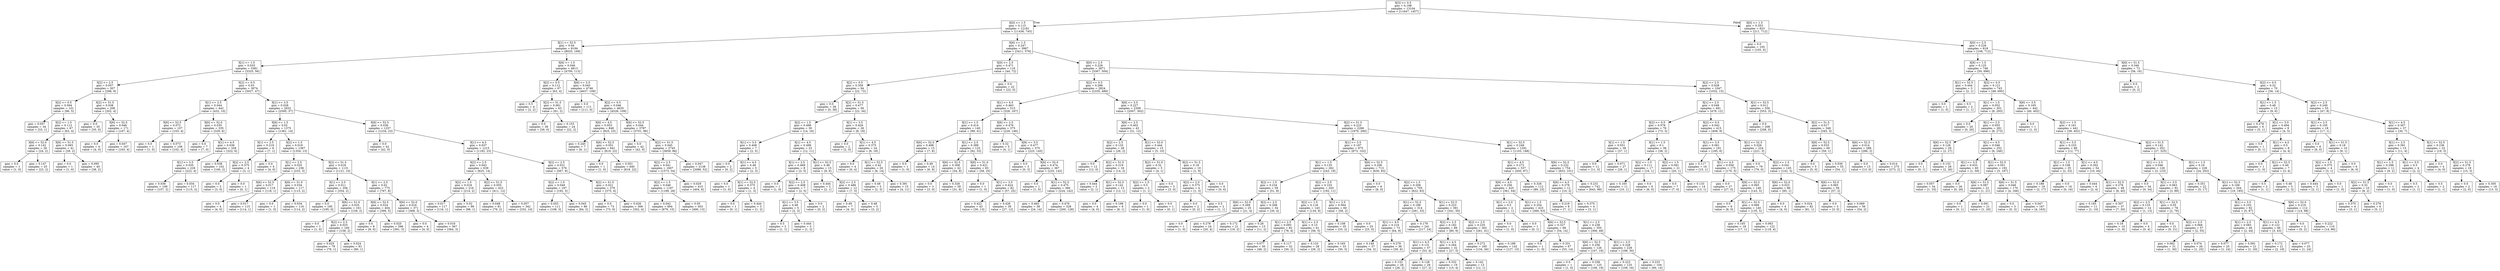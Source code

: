 digraph Tree {
node [shape=box] ;
0 [label="X[3] <= 0.5\ngini = 0.198\nsamples = 13104\nvalue = [11647, 1457]"] ;
1 [label="X[0] <= 1.5\ngini = 0.115\nsamples = 12181\nvalue = [11436, 745]"] ;
0 -> 1 [labeldistance=2.5, labelangle=45, headlabel="True"] ;
2 [label="X[1] <= 52.5\ngini = 0.04\nsamples = 8194\nvalue = [8025, 169]"] ;
1 -> 2 ;
3 [label="X[1] <= 1.5\ngini = 0.033\nsamples = 3381\nvalue = [3325, 56]"] ;
2 -> 3 ;
4 [label="X[2] <= 2.5\ngini = 0.057\nsamples = 307\nvalue = [298, 9]"] ;
3 -> 4 ;
5 [label="X[2] <= 0.5\ngini = 0.094\nsamples = 101\nvalue = [96, 5]"] ;
4 -> 5 ;
6 [label="gini = 0.057\nsamples = 34\nvalue = [33, 1]"] ;
5 -> 6 ;
7 [label="X[2] <= 1.5\ngini = 0.112\nsamples = 67\nvalue = [63, 4]"] ;
5 -> 7 ;
8 [label="X[6] <= 52.0\ngini = 0.142\nsamples = 26\nvalue = [24, 2]"] ;
7 -> 8 ;
9 [label="gini = 0.0\nsamples = 1\nvalue = [1, 0]"] ;
8 -> 9 ;
10 [label="gini = 0.147\nsamples = 25\nvalue = [23, 2]"] ;
8 -> 10 ;
11 [label="X[6] <= 51.5\ngini = 0.093\nsamples = 41\nvalue = [39, 2]"] ;
7 -> 11 ;
12 [label="gini = 0.0\nsamples = 1\nvalue = [1, 0]"] ;
11 -> 12 ;
13 [label="gini = 0.095\nsamples = 40\nvalue = [38, 2]"] ;
11 -> 13 ;
14 [label="X[2] <= 51.5\ngini = 0.038\nsamples = 206\nvalue = [202, 4]"] ;
4 -> 14 ;
15 [label="gini = 0.0\nsamples = 35\nvalue = [35, 0]"] ;
14 -> 15 ;
16 [label="X[6] <= 52.5\ngini = 0.046\nsamples = 171\nvalue = [167, 4]"] ;
14 -> 16 ;
17 [label="gini = 0.0\nsamples = 4\nvalue = [4, 0]"] ;
16 -> 17 ;
18 [label="gini = 0.047\nsamples = 167\nvalue = [163, 4]"] ;
16 -> 18 ;
19 [label="X[2] <= 0.5\ngini = 0.03\nsamples = 3074\nvalue = [3027, 47]"] ;
3 -> 19 ;
20 [label="X[1] <= 2.5\ngini = 0.044\nsamples = 442\nvalue = [432, 10]"] ;
19 -> 20 ;
21 [label="X[6] <= 52.5\ngini = 0.072\nsamples = 107\nvalue = [103, 4]"] ;
20 -> 21 ;
22 [label="gini = 0.0\nsamples = 1\nvalue = [1, 0]"] ;
21 -> 22 ;
23 [label="gini = 0.073\nsamples = 106\nvalue = [102, 4]"] ;
21 -> 23 ;
24 [label="X[6] <= 52.0\ngini = 0.035\nsamples = 335\nvalue = [329, 6]"] ;
20 -> 24 ;
25 [label="gini = 0.0\nsamples = 7\nvalue = [7, 0]"] ;
24 -> 25 ;
26 [label="X[1] <= 4.5\ngini = 0.036\nsamples = 328\nvalue = [322, 6]"] ;
24 -> 26 ;
27 [label="X[1] <= 3.5\ngini = 0.035\nsamples = 226\nvalue = [222, 4]"] ;
26 -> 27 ;
28 [label="gini = 0.036\nsamples = 109\nvalue = [107, 2]"] ;
27 -> 28 ;
29 [label="gini = 0.034\nsamples = 117\nvalue = [115, 2]"] ;
27 -> 29 ;
30 [label="gini = 0.038\nsamples = 102\nvalue = [100, 2]"] ;
26 -> 30 ;
31 [label="X[1] <= 3.5\ngini = 0.028\nsamples = 2632\nvalue = [2595, 37]"] ;
19 -> 31 ;
32 [label="X[6] <= 1.5\ngini = 0.02\nsamples = 1375\nvalue = [1361, 14]"] ;
31 -> 32 ;
33 [label="X[1] <= 2.5\ngini = 0.219\nsamples = 8\nvalue = [7, 1]"] ;
32 -> 33 ;
34 [label="X[2] <= 2.5\ngini = 0.375\nsamples = 4\nvalue = [3, 1]"] ;
33 -> 34 ;
35 [label="gini = 0.0\nsamples = 3\nvalue = [3, 0]"] ;
34 -> 35 ;
36 [label="gini = 0.0\nsamples = 1\nvalue = [0, 1]"] ;
34 -> 36 ;
37 [label="gini = 0.0\nsamples = 4\nvalue = [4, 0]"] ;
33 -> 37 ;
38 [label="X[2] <= 1.5\ngini = 0.019\nsamples = 1367\nvalue = [1354, 13]"] ;
32 -> 38 ;
39 [label="X[1] <= 2.5\ngini = 0.025\nsamples = 236\nvalue = [233, 3]"] ;
38 -> 39 ;
40 [label="X[6] <= 52.5\ngini = 0.017\nsamples = 119\nvalue = [118, 1]"] ;
39 -> 40 ;
41 [label="gini = 0.0\nsamples = 4\nvalue = [4, 0]"] ;
40 -> 41 ;
42 [label="gini = 0.017\nsamples = 115\nvalue = [114, 1]"] ;
40 -> 42 ;
43 [label="X[6] <= 51.0\ngini = 0.034\nsamples = 117\nvalue = [115, 2]"] ;
39 -> 43 ;
44 [label="gini = 0.0\nsamples = 1\nvalue = [1, 0]"] ;
43 -> 44 ;
45 [label="gini = 0.034\nsamples = 116\nvalue = [114, 2]"] ;
43 -> 45 ;
46 [label="X[2] <= 51.5\ngini = 0.018\nsamples = 1131\nvalue = [1121, 10]"] ;
38 -> 46 ;
47 [label="X[1] <= 2.5\ngini = 0.011\nsamples = 356\nvalue = [354, 2]"] ;
46 -> 47 ;
48 [label="gini = 0.0\nsamples = 195\nvalue = [195, 0]"] ;
47 -> 48 ;
49 [label="X[6] <= 51.0\ngini = 0.025\nsamples = 161\nvalue = [159, 2]"] ;
47 -> 49 ;
50 [label="gini = 0.0\nsamples = 1\nvalue = [1, 0]"] ;
49 -> 50 ;
51 [label="X[2] <= 2.5\ngini = 0.025\nsamples = 160\nvalue = [158, 2]"] ;
49 -> 51 ;
52 [label="gini = 0.025\nsamples = 79\nvalue = [78, 1]"] ;
51 -> 52 ;
53 [label="gini = 0.024\nsamples = 81\nvalue = [80, 1]"] ;
51 -> 53 ;
54 [label="X[1] <= 2.5\ngini = 0.02\nsamples = 775\nvalue = [767, 8]"] ;
46 -> 54 ;
55 [label="X[6] <= 52.5\ngini = 0.024\nsamples = 404\nvalue = [399, 5]"] ;
54 -> 55 ;
56 [label="gini = 0.0\nsamples = 8\nvalue = [8, 0]"] ;
55 -> 56 ;
57 [label="gini = 0.025\nsamples = 396\nvalue = [391, 5]"] ;
55 -> 57 ;
58 [label="X[6] <= 52.0\ngini = 0.016\nsamples = 371\nvalue = [368, 3]"] ;
54 -> 58 ;
59 [label="gini = 0.0\nsamples = 4\nvalue = [4, 0]"] ;
58 -> 59 ;
60 [label="gini = 0.016\nsamples = 367\nvalue = [364, 3]"] ;
58 -> 60 ;
61 [label="X[6] <= 52.5\ngini = 0.036\nsamples = 1257\nvalue = [1234, 23]"] ;
31 -> 61 ;
62 [label="gini = 0.0\nsamples = 42\nvalue = [42, 0]"] ;
61 -> 62 ;
63 [label="X[1] <= 4.5\ngini = 0.037\nsamples = 1215\nvalue = [1192, 23]"] ;
61 -> 63 ;
64 [label="X[2] <= 2.5\ngini = 0.043\nsamples = 639\nvalue = [625, 14]"] ;
63 -> 64 ;
65 [label="X[2] <= 1.5\ngini = 0.018\nsamples = 216\nvalue = [214, 2]"] ;
64 -> 65 ;
66 [label="gini = 0.017\nsamples = 117\nvalue = [116, 1]"] ;
65 -> 66 ;
67 [label="gini = 0.02\nsamples = 99\nvalue = [98, 1]"] ;
65 -> 67 ;
68 [label="X[2] <= 51.5\ngini = 0.055\nsamples = 423\nvalue = [411, 12]"] ;
64 -> 68 ;
69 [label="gini = 0.048\nsamples = 81\nvalue = [79, 2]"] ;
68 -> 69 ;
70 [label="gini = 0.057\nsamples = 342\nvalue = [332, 10]"] ;
68 -> 70 ;
71 [label="X[2] <= 2.5\ngini = 0.031\nsamples = 576\nvalue = [567, 9]"] ;
63 -> 71 ;
72 [label="X[2] <= 1.5\ngini = 0.049\nsamples = 197\nvalue = [192, 5]"] ;
71 -> 72 ;
73 [label="gini = 0.053\nsamples = 111\nvalue = [108, 3]"] ;
72 -> 73 ;
74 [label="gini = 0.045\nsamples = 86\nvalue = [84, 2]"] ;
72 -> 74 ;
75 [label="X[2] <= 51.5\ngini = 0.021\nsamples = 379\nvalue = [375, 4]"] ;
71 -> 75 ;
76 [label="gini = 0.0\nsamples = 73\nvalue = [73, 0]"] ;
75 -> 76 ;
77 [label="gini = 0.026\nsamples = 306\nvalue = [302, 4]"] ;
75 -> 77 ;
78 [label="X[6] <= 1.5\ngini = 0.046\nsamples = 4813\nvalue = [4700, 113]"] ;
2 -> 78 ;
79 [label="X[2] <= 0.5\ngini = 0.112\nsamples = 67\nvalue = [63, 4]"] ;
78 -> 79 ;
80 [label="gini = 0.5\nsamples = 4\nvalue = [2, 2]"] ;
79 -> 80 ;
81 [label="X[2] <= 51.5\ngini = 0.061\nsamples = 63\nvalue = [61, 2]"] ;
79 -> 81 ;
82 [label="gini = 0.0\nsamples = 39\nvalue = [39, 0]"] ;
81 -> 82 ;
83 [label="gini = 0.153\nsamples = 24\nvalue = [22, 2]"] ;
81 -> 83 ;
84 [label="X[6] <= 3.5\ngini = 0.045\nsamples = 4746\nvalue = [4637, 109]"] ;
78 -> 84 ;
85 [label="gini = 0.0\nsamples = 111\nvalue = [111, 0]"] ;
84 -> 85 ;
86 [label="X[2] <= 0.5\ngini = 0.046\nsamples = 4635\nvalue = [4526, 109]"] ;
84 -> 86 ;
87 [label="X[6] <= 4.5\ngini = 0.053\nsamples = 848\nvalue = [825, 23]"] ;
86 -> 87 ;
88 [label="gini = 0.245\nsamples = 7\nvalue = [6, 1]"] ;
87 -> 88 ;
89 [label="X[6] <= 52.5\ngini = 0.051\nsamples = 841\nvalue = [819, 22]"] ;
87 -> 89 ;
90 [label="gini = 0.0\nsamples = 1\nvalue = [1, 0]"] ;
89 -> 90 ;
91 [label="gini = 0.051\nsamples = 840\nvalue = [818, 22]"] ;
89 -> 91 ;
92 [label="X[6] <= 52.5\ngini = 0.044\nsamples = 3787\nvalue = [3701, 86]"] ;
86 -> 92 ;
93 [label="gini = 0.0\nsamples = 42\nvalue = [42, 0]"] ;
92 -> 93 ;
94 [label="X[2] <= 51.5\ngini = 0.045\nsamples = 3745\nvalue = [3659, 86]"] ;
92 -> 94 ;
95 [label="X[2] <= 2.5\ngini = 0.041\nsamples = 1607\nvalue = [1573, 34]"] ;
94 -> 95 ;
96 [label="X[2] <= 1.5\ngini = 0.046\nsamples = 1197\nvalue = [1169, 28]"] ;
95 -> 96 ;
97 [label="gini = 0.042\nsamples = 694\nvalue = [679, 15]"] ;
96 -> 97 ;
98 [label="gini = 0.05\nsamples = 503\nvalue = [490, 13]"] ;
96 -> 98 ;
99 [label="gini = 0.029\nsamples = 410\nvalue = [404, 6]"] ;
95 -> 99 ;
100 [label="gini = 0.047\nsamples = 2138\nvalue = [2086, 52]"] ;
94 -> 100 ;
101 [label="X[6] <= 1.5\ngini = 0.247\nsamples = 3987\nvalue = [3411, 576]"] ;
1 -> 101 ;
102 [label="X[0] <= 2.5\ngini = 0.471\nsamples = 116\nvalue = [44, 72]"] ;
101 -> 102 ;
103 [label="X[2] <= 0.5\ngini = 0.359\nsamples = 94\nvalue = [22, 72]"] ;
102 -> 103 ;
104 [label="gini = 0.0\nsamples = 38\nvalue = [0, 38]"] ;
103 -> 104 ;
105 [label="X[2] <= 51.5\ngini = 0.477\nsamples = 56\nvalue = [22, 34]"] ;
103 -> 105 ;
106 [label="X[2] <= 1.5\ngini = 0.498\nsamples = 30\nvalue = [14, 16]"] ;
105 -> 106 ;
107 [label="X[1] <= 3.5\ngini = 0.408\nsamples = 7\nvalue = [2, 5]"] ;
106 -> 107 ;
108 [label="gini = 0.0\nsamples = 2\nvalue = [0, 2]"] ;
107 -> 108 ;
109 [label="X[1] <= 4.5\ngini = 0.48\nsamples = 5\nvalue = [2, 3]"] ;
107 -> 109 ;
110 [label="gini = 0.0\nsamples = 1\nvalue = [1, 0]"] ;
109 -> 110 ;
111 [label="X[1] <= 52.5\ngini = 0.375\nsamples = 4\nvalue = [1, 3]"] ;
109 -> 111 ;
112 [label="gini = 0.0\nsamples = 1\nvalue = [0, 1]"] ;
111 -> 112 ;
113 [label="gini = 0.444\nsamples = 3\nvalue = [1, 2]"] ;
111 -> 113 ;
114 [label="X[1] <= 4.5\ngini = 0.499\nsamples = 23\nvalue = [12, 11]"] ;
106 -> 114 ;
115 [label="X[1] <= 2.5\ngini = 0.469\nsamples = 8\nvalue = [3, 5]"] ;
114 -> 115 ;
116 [label="gini = 0.0\nsamples = 1\nvalue = [1, 0]"] ;
115 -> 116 ;
117 [label="X[2] <= 2.5\ngini = 0.408\nsamples = 7\nvalue = [2, 5]"] ;
115 -> 117 ;
118 [label="X[1] <= 3.5\ngini = 0.48\nsamples = 5\nvalue = [2, 3]"] ;
117 -> 118 ;
119 [label="gini = 0.5\nsamples = 2\nvalue = [1, 1]"] ;
118 -> 119 ;
120 [label="gini = 0.444\nsamples = 3\nvalue = [1, 2]"] ;
118 -> 120 ;
121 [label="gini = 0.0\nsamples = 2\nvalue = [0, 2]"] ;
117 -> 121 ;
122 [label="X[1] <= 52.5\ngini = 0.48\nsamples = 15\nvalue = [9, 6]"] ;
114 -> 122 ;
123 [label="gini = 0.444\nsamples = 3\nvalue = [2, 1]"] ;
122 -> 123 ;
124 [label="X[2] <= 2.5\ngini = 0.486\nsamples = 12\nvalue = [7, 5]"] ;
122 -> 124 ;
125 [label="gini = 0.49\nsamples = 7\nvalue = [4, 3]"] ;
124 -> 125 ;
126 [label="gini = 0.48\nsamples = 5\nvalue = [3, 2]"] ;
124 -> 126 ;
127 [label="X[1] <= 3.5\ngini = 0.426\nsamples = 26\nvalue = [8, 18]"] ;
105 -> 127 ;
128 [label="gini = 0.0\nsamples = 2\nvalue = [2, 0]"] ;
127 -> 128 ;
129 [label="X[1] <= 4.5\ngini = 0.375\nsamples = 24\nvalue = [6, 18]"] ;
127 -> 129 ;
130 [label="gini = 0.0\nsamples = 4\nvalue = [0, 4]"] ;
129 -> 130 ;
131 [label="X[1] <= 52.5\ngini = 0.42\nsamples = 20\nvalue = [6, 14]"] ;
129 -> 131 ;
132 [label="gini = 0.48\nsamples = 5\nvalue = [2, 3]"] ;
131 -> 132 ;
133 [label="gini = 0.391\nsamples = 15\nvalue = [4, 11]"] ;
131 -> 133 ;
134 [label="gini = 0.0\nsamples = 22\nvalue = [22, 0]"] ;
102 -> 134 ;
135 [label="X[0] <= 2.5\ngini = 0.226\nsamples = 3871\nvalue = [3367, 504]"] ;
101 -> 135 ;
136 [label="X[2] <= 0.5\ngini = 0.286\nsamples = 2824\nvalue = [2335, 489]"] ;
135 -> 136 ;
137 [label="X[1] <= 4.5\ngini = 0.463\nsamples = 515\nvalue = [328, 187]"] ;
136 -> 137 ;
138 [label="X[1] <= 1.5\ngini = 0.414\nsamples = 140\nvalue = [99, 41]"] ;
137 -> 138 ;
139 [label="X[6] <= 52.0\ngini = 0.498\nsamples = 15\nvalue = [7, 8]"] ;
138 -> 139 ;
140 [label="gini = 0.0\nsamples = 1\nvalue = [1, 0]"] ;
139 -> 140 ;
141 [label="gini = 0.49\nsamples = 14\nvalue = [6, 8]"] ;
139 -> 141 ;
142 [label="X[1] <= 2.5\ngini = 0.389\nsamples = 125\nvalue = [92, 33]"] ;
138 -> 142 ;
143 [label="X[6] <= 52.5\ngini = 0.308\nsamples = 42\nvalue = [34, 8]"] ;
142 -> 143 ;
144 [label="gini = 0.0\nsamples = 3\nvalue = [3, 0]"] ;
143 -> 144 ;
145 [label="gini = 0.326\nsamples = 39\nvalue = [31, 8]"] ;
143 -> 145 ;
146 [label="X[6] <= 51.0\ngini = 0.421\nsamples = 83\nvalue = [58, 25]"] ;
142 -> 146 ;
147 [label="gini = 0.0\nsamples = 1\nvalue = [1, 0]"] ;
146 -> 147 ;
148 [label="X[1] <= 3.5\ngini = 0.424\nsamples = 82\nvalue = [57, 25]"] ;
146 -> 148 ;
149 [label="gini = 0.422\nsamples = 43\nvalue = [30, 13]"] ;
148 -> 149 ;
150 [label="gini = 0.426\nsamples = 39\nvalue = [27, 12]"] ;
148 -> 150 ;
151 [label="X[6] <= 2.5\ngini = 0.476\nsamples = 375\nvalue = [229, 146]"] ;
137 -> 151 ;
152 [label="gini = 0.32\nsamples = 5\nvalue = [4, 1]"] ;
151 -> 152 ;
153 [label="X[6] <= 3.5\ngini = 0.477\nsamples = 370\nvalue = [225, 145]"] ;
151 -> 153 ;
154 [label="gini = 0.0\nsamples = 3\nvalue = [0, 3]"] ;
153 -> 154 ;
155 [label="X[6] <= 52.0\ngini = 0.474\nsamples = 367\nvalue = [225, 142]"] ;
153 -> 155 ;
156 [label="gini = 0.0\nsamples = 1\nvalue = [1, 0]"] ;
155 -> 156 ;
157 [label="X[1] <= 52.5\ngini = 0.475\nsamples = 366\nvalue = [224, 142]"] ;
155 -> 157 ;
158 [label="gini = 0.465\nsamples = 38\nvalue = [24, 14]"] ;
157 -> 158 ;
159 [label="gini = 0.476\nsamples = 328\nvalue = [200, 128]"] ;
157 -> 159 ;
160 [label="X[6] <= 3.5\ngini = 0.227\nsamples = 2309\nvalue = [2007, 302]"] ;
136 -> 160 ;
161 [label="X[6] <= 2.5\ngini = 0.402\nsamples = 43\nvalue = [31, 12]"] ;
160 -> 161 ;
162 [label="X[2] <= 2.5\ngini = 0.133\nsamples = 28\nvalue = [26, 2]"] ;
161 -> 162 ;
163 [label="gini = 0.0\nsamples = 12\nvalue = [12, 0]"] ;
162 -> 163 ;
164 [label="X[2] <= 51.5\ngini = 0.219\nsamples = 16\nvalue = [14, 2]"] ;
162 -> 164 ;
165 [label="gini = 0.444\nsamples = 3\nvalue = [2, 1]"] ;
164 -> 165 ;
166 [label="X[1] <= 52.5\ngini = 0.142\nsamples = 13\nvalue = [12, 1]"] ;
164 -> 166 ;
167 [label="gini = 0.0\nsamples = 4\nvalue = [4, 0]"] ;
166 -> 167 ;
168 [label="gini = 0.198\nsamples = 9\nvalue = [8, 1]"] ;
166 -> 168 ;
169 [label="X[1] <= 52.0\ngini = 0.444\nsamples = 15\nvalue = [5, 10]"] ;
161 -> 169 ;
170 [label="X[2] <= 51.0\ngini = 0.32\nsamples = 5\nvalue = [4, 1]"] ;
169 -> 170 ;
171 [label="X[2] <= 1.5\ngini = 0.5\nsamples = 2\nvalue = [1, 1]"] ;
170 -> 171 ;
172 [label="gini = 0.0\nsamples = 1\nvalue = [1, 0]"] ;
171 -> 172 ;
173 [label="gini = 0.0\nsamples = 1\nvalue = [0, 1]"] ;
171 -> 173 ;
174 [label="gini = 0.0\nsamples = 3\nvalue = [3, 0]"] ;
170 -> 174 ;
175 [label="X[2] <= 51.5\ngini = 0.18\nsamples = 10\nvalue = [1, 9]"] ;
169 -> 175 ;
176 [label="X[2] <= 2.0\ngini = 0.375\nsamples = 4\nvalue = [1, 3]"] ;
175 -> 176 ;
177 [label="gini = 0.0\nsamples = 2\nvalue = [0, 2]"] ;
176 -> 177 ;
178 [label="gini = 0.5\nsamples = 2\nvalue = [1, 1]"] ;
176 -> 178 ;
179 [label="gini = 0.0\nsamples = 6\nvalue = [0, 6]"] ;
175 -> 179 ;
180 [label="X[2] <= 51.5\ngini = 0.223\nsamples = 2266\nvalue = [1976, 290]"] ;
160 -> 180 ;
181 [label="X[1] <= 3.5\ngini = 0.187\nsamples = 975\nvalue = [873, 102]"] ;
180 -> 181 ;
182 [label="X[1] <= 1.5\ngini = 0.135\nsamples = 262\nvalue = [243, 19]"] ;
181 -> 182 ;
183 [label="X[2] <= 1.5\ngini = 0.234\nsamples = 59\nvalue = [51, 8]"] ;
182 -> 183 ;
184 [label="X[6] <= 52.0\ngini = 0.269\nsamples = 25\nvalue = [21, 4]"] ;
183 -> 184 ;
185 [label="gini = 0.0\nsamples = 1\nvalue = [1, 0]"] ;
184 -> 185 ;
186 [label="gini = 0.278\nsamples = 24\nvalue = [20, 4]"] ;
184 -> 186 ;
187 [label="X[2] <= 2.5\ngini = 0.208\nsamples = 34\nvalue = [30, 4]"] ;
183 -> 187 ;
188 [label="gini = 0.172\nsamples = 21\nvalue = [19, 2]"] ;
187 -> 188 ;
189 [label="gini = 0.26\nsamples = 13\nvalue = [11, 2]"] ;
187 -> 189 ;
190 [label="X[2] <= 2.5\ngini = 0.103\nsamples = 203\nvalue = [192, 11]"] ;
182 -> 190 ;
191 [label="X[2] <= 1.5\ngini = 0.118\nsamples = 143\nvalue = [134, 9]"] ;
190 -> 191 ;
192 [label="X[1] <= 2.5\ngini = 0.093\nsamples = 82\nvalue = [78, 4]"] ;
191 -> 192 ;
193 [label="gini = 0.077\nsamples = 50\nvalue = [48, 2]"] ;
192 -> 193 ;
194 [label="gini = 0.117\nsamples = 32\nvalue = [30, 2]"] ;
192 -> 194 ;
195 [label="X[1] <= 2.5\ngini = 0.15\nsamples = 61\nvalue = [56, 5]"] ;
191 -> 195 ;
196 [label="gini = 0.133\nsamples = 28\nvalue = [26, 2]"] ;
195 -> 196 ;
197 [label="gini = 0.165\nsamples = 33\nvalue = [30, 3]"] ;
195 -> 197 ;
198 [label="X[1] <= 2.5\ngini = 0.064\nsamples = 60\nvalue = [58, 2]"] ;
190 -> 198 ;
199 [label="gini = 0.108\nsamples = 35\nvalue = [33, 2]"] ;
198 -> 199 ;
200 [label="gini = 0.0\nsamples = 25\nvalue = [25, 0]"] ;
198 -> 200 ;
201 [label="X[6] <= 52.5\ngini = 0.206\nsamples = 713\nvalue = [630, 83]"] ;
181 -> 201 ;
202 [label="gini = 0.0\nsamples = 8\nvalue = [8, 0]"] ;
201 -> 202 ;
203 [label="X[2] <= 1.5\ngini = 0.208\nsamples = 705\nvalue = [622, 83]"] ;
201 -> 203 ;
204 [label="X[1] <= 52.5\ngini = 0.188\nsamples = 314\nvalue = [281, 33]"] ;
203 -> 204 ;
205 [label="X[1] <= 4.5\ngini = 0.216\nsamples = 73\nvalue = [64, 9]"] ;
204 -> 205 ;
206 [label="gini = 0.149\nsamples = 37\nvalue = [34, 3]"] ;
205 -> 206 ;
207 [label="gini = 0.278\nsamples = 36\nvalue = [30, 6]"] ;
205 -> 207 ;
208 [label="gini = 0.179\nsamples = 241\nvalue = [217, 24]"] ;
204 -> 208 ;
209 [label="X[1] <= 52.5\ngini = 0.223\nsamples = 391\nvalue = [341, 50]"] ;
203 -> 209 ;
210 [label="X[2] <= 2.5\ngini = 0.182\nsamples = 89\nvalue = [80, 9]"] ;
209 -> 210 ;
211 [label="X[1] <= 4.5\ngini = 0.131\nsamples = 57\nvalue = [53, 4]"] ;
210 -> 211 ;
212 [label="gini = 0.133\nsamples = 28\nvalue = [26, 2]"] ;
211 -> 212 ;
213 [label="gini = 0.128\nsamples = 29\nvalue = [27, 2]"] ;
211 -> 213 ;
214 [label="X[1] <= 4.5\ngini = 0.264\nsamples = 32\nvalue = [27, 5]"] ;
210 -> 214 ;
215 [label="gini = 0.332\nsamples = 19\nvalue = [15, 4]"] ;
214 -> 215 ;
216 [label="gini = 0.142\nsamples = 13\nvalue = [12, 1]"] ;
214 -> 216 ;
217 [label="X[2] <= 2.5\ngini = 0.235\nsamples = 302\nvalue = [261, 41]"] ;
209 -> 217 ;
218 [label="gini = 0.272\nsamples = 160\nvalue = [134, 26]"] ;
217 -> 218 ;
219 [label="gini = 0.189\nsamples = 142\nvalue = [127, 15]"] ;
217 -> 219 ;
220 [label="X[1] <= 52.5\ngini = 0.249\nsamples = 1291\nvalue = [1103, 188]"] ;
180 -> 220 ;
221 [label="X[1] <= 4.5\ngini = 0.272\nsamples = 537\nvalue = [450, 87]"] ;
220 -> 221 ;
222 [label="X[6] <= 4.5\ngini = 0.256\nsamples = 425\nvalue = [361, 64]"] ;
221 -> 222 ;
223 [label="X[1] <= 2.0\ngini = 0.5\nsamples = 2\nvalue = [1, 1]"] ;
222 -> 223 ;
224 [label="gini = 0.0\nsamples = 1\nvalue = [1, 0]"] ;
223 -> 224 ;
225 [label="gini = 0.0\nsamples = 1\nvalue = [0, 1]"] ;
223 -> 225 ;
226 [label="X[1] <= 1.5\ngini = 0.254\nsamples = 423\nvalue = [360, 63]"] ;
222 -> 226 ;
227 [label="X[6] <= 52.5\ngini = 0.327\nsamples = 68\nvalue = [54, 14]"] ;
226 -> 227 ;
228 [label="gini = 0.0\nsamples = 1\nvalue = [1, 0]"] ;
227 -> 228 ;
229 [label="gini = 0.331\nsamples = 67\nvalue = [53, 14]"] ;
227 -> 229 ;
230 [label="X[1] <= 2.5\ngini = 0.238\nsamples = 355\nvalue = [306, 49]"] ;
226 -> 230 ;
231 [label="X[6] <= 52.5\ngini = 0.256\nsamples = 126\nvalue = [107, 19]"] ;
230 -> 231 ;
232 [label="gini = 0.0\nsamples = 1\nvalue = [1, 0]"] ;
231 -> 232 ;
233 [label="gini = 0.258\nsamples = 125\nvalue = [106, 19]"] ;
231 -> 233 ;
234 [label="X[1] <= 3.5\ngini = 0.228\nsamples = 229\nvalue = [199, 30]"] ;
230 -> 234 ;
235 [label="gini = 0.223\nsamples = 125\nvalue = [109, 16]"] ;
234 -> 235 ;
236 [label="gini = 0.233\nsamples = 104\nvalue = [90, 14]"] ;
234 -> 236 ;
237 [label="gini = 0.326\nsamples = 112\nvalue = [89, 23]"] ;
221 -> 237 ;
238 [label="X[6] <= 52.5\ngini = 0.232\nsamples = 754\nvalue = [653, 101]"] ;
220 -> 238 ;
239 [label="X[6] <= 4.5\ngini = 0.278\nsamples = 12\nvalue = [10, 2]"] ;
238 -> 239 ;
240 [label="gini = 0.219\nsamples = 8\nvalue = [7, 1]"] ;
239 -> 240 ;
241 [label="gini = 0.375\nsamples = 4\nvalue = [3, 1]"] ;
239 -> 241 ;
242 [label="gini = 0.231\nsamples = 742\nvalue = [643, 99]"] ;
238 -> 242 ;
243 [label="X[2] <= 2.5\ngini = 0.028\nsamples = 1047\nvalue = [1032, 15]"] ;
135 -> 243 ;
244 [label="X[1] <= 2.5\ngini = 0.048\nsamples = 491\nvalue = [479, 12]"] ;
243 -> 244 ;
245 [label="X[2] <= 0.5\ngini = 0.076\nsamples = 76\nvalue = [73, 3]"] ;
244 -> 245 ;
246 [label="X[1] <= 1.5\ngini = 0.051\nsamples = 38\nvalue = [37, 1]"] ;
245 -> 246 ;
247 [label="gini = 0.0\nsamples = 11\nvalue = [11, 0]"] ;
246 -> 247 ;
248 [label="gini = 0.071\nsamples = 27\nvalue = [26, 1]"] ;
246 -> 248 ;
249 [label="X[1] <= 1.5\ngini = 0.1\nsamples = 38\nvalue = [36, 2]"] ;
245 -> 249 ;
250 [label="X[2] <= 1.5\ngini = 0.111\nsamples = 17\nvalue = [16, 1]"] ;
249 -> 250 ;
251 [label="gini = 0.165\nsamples = 11\nvalue = [10, 1]"] ;
250 -> 251 ;
252 [label="gini = 0.0\nsamples = 6\nvalue = [6, 0]"] ;
250 -> 252 ;
253 [label="X[2] <= 1.5\ngini = 0.091\nsamples = 21\nvalue = [20, 1]"] ;
249 -> 253 ;
254 [label="gini = 0.0\nsamples = 7\nvalue = [7, 0]"] ;
253 -> 254 ;
255 [label="gini = 0.133\nsamples = 14\nvalue = [13, 1]"] ;
253 -> 255 ;
256 [label="X[2] <= 0.5\ngini = 0.042\nsamples = 415\nvalue = [406, 9]"] ;
244 -> 256 ;
257 [label="X[1] <= 3.5\ngini = 0.061\nsamples = 191\nvalue = [185, 6]"] ;
256 -> 257 ;
258 [label="gini = 0.117\nsamples = 16\nvalue = [15, 1]"] ;
257 -> 258 ;
259 [label="X[1] <= 4.5\ngini = 0.056\nsamples = 175\nvalue = [170, 5]"] ;
257 -> 259 ;
260 [label="gini = 0.0\nsamples = 27\nvalue = [27, 0]"] ;
259 -> 260 ;
261 [label="X[6] <= 52.5\ngini = 0.065\nsamples = 148\nvalue = [143, 5]"] ;
259 -> 261 ;
262 [label="gini = 0.0\nsamples = 8\nvalue = [8, 0]"] ;
261 -> 262 ;
263 [label="X[1] <= 52.5\ngini = 0.069\nsamples = 140\nvalue = [135, 5]"] ;
261 -> 263 ;
264 [label="gini = 0.105\nsamples = 18\nvalue = [17, 1]"] ;
263 -> 264 ;
265 [label="gini = 0.063\nsamples = 122\nvalue = [118, 4]"] ;
263 -> 265 ;
266 [label="X[1] <= 52.5\ngini = 0.026\nsamples = 224\nvalue = [221, 3]"] ;
256 -> 266 ;
267 [label="gini = 0.0\nsamples = 79\nvalue = [79, 0]"] ;
266 -> 267 ;
268 [label="X[2] <= 1.5\ngini = 0.041\nsamples = 145\nvalue = [142, 3]"] ;
266 -> 268 ;
269 [label="X[6] <= 52.0\ngini = 0.023\nsamples = 86\nvalue = [85, 1]"] ;
268 -> 269 ;
270 [label="gini = 0.0\nsamples = 4\nvalue = [4, 0]"] ;
269 -> 270 ;
271 [label="gini = 0.024\nsamples = 82\nvalue = [81, 1]"] ;
269 -> 271 ;
272 [label="X[6] <= 52.0\ngini = 0.065\nsamples = 59\nvalue = [57, 2]"] ;
268 -> 272 ;
273 [label="gini = 0.0\nsamples = 3\nvalue = [3, 0]"] ;
272 -> 273 ;
274 [label="gini = 0.069\nsamples = 56\nvalue = [54, 2]"] ;
272 -> 274 ;
275 [label="X[1] <= 52.5\ngini = 0.011\nsamples = 556\nvalue = [553, 3]"] ;
243 -> 275 ;
276 [label="gini = 0.0\nsamples = 208\nvalue = [208, 0]"] ;
275 -> 276 ;
277 [label="X[2] <= 51.5\ngini = 0.017\nsamples = 348\nvalue = [345, 3]"] ;
275 -> 277 ;
278 [label="X[6] <= 52.5\ngini = 0.033\nsamples = 60\nvalue = [59, 1]"] ;
277 -> 278 ;
279 [label="gini = 0.0\nsamples = 5\nvalue = [5, 0]"] ;
278 -> 279 ;
280 [label="gini = 0.036\nsamples = 55\nvalue = [54, 1]"] ;
278 -> 280 ;
281 [label="X[6] <= 52.5\ngini = 0.014\nsamples = 288\nvalue = [286, 2]"] ;
277 -> 281 ;
282 [label="gini = 0.0\nsamples = 13\nvalue = [13, 0]"] ;
281 -> 282 ;
283 [label="gini = 0.014\nsamples = 275\nvalue = [273, 2]"] ;
281 -> 283 ;
284 [label="X[0] <= 1.5\ngini = 0.353\nsamples = 923\nvalue = [211, 712]"] ;
0 -> 284 [labeldistance=2.5, labelangle=-45, headlabel="False"] ;
285 [label="gini = 0.0\nsamples = 105\nvalue = [105, 0]"] ;
284 -> 285 ;
286 [label="X[0] <= 2.5\ngini = 0.226\nsamples = 818\nvalue = [106, 712]"] ;
284 -> 286 ;
287 [label="X[6] <= 1.5\ngini = 0.125\nsamples = 746\nvalue = [50, 696]"] ;
286 -> 287 ;
288 [label="X[1] <= 52.5\ngini = 0.444\nsamples = 3\nvalue = [2, 1]"] ;
287 -> 288 ;
289 [label="gini = 0.0\nsamples = 1\nvalue = [1, 0]"] ;
288 -> 289 ;
290 [label="gini = 0.5\nsamples = 2\nvalue = [1, 1]"] ;
288 -> 290 ;
291 [label="X[2] <= 0.5\ngini = 0.121\nsamples = 743\nvalue = [48, 695]"] ;
287 -> 291 ;
292 [label="X[1] <= 1.5\ngini = 0.052\nsamples = 301\nvalue = [8, 293]"] ;
291 -> 292 ;
293 [label="gini = 0.0\nsamples = 20\nvalue = [0, 20]"] ;
292 -> 293 ;
294 [label="X[1] <= 2.5\ngini = 0.055\nsamples = 281\nvalue = [8, 273]"] ;
292 -> 294 ;
295 [label="X[6] <= 52.5\ngini = 0.128\nsamples = 29\nvalue = [2, 27]"] ;
294 -> 295 ;
296 [label="gini = 0.0\nsamples = 1\nvalue = [0, 1]"] ;
295 -> 296 ;
297 [label="gini = 0.133\nsamples = 28\nvalue = [2, 26]"] ;
295 -> 297 ;
298 [label="X[1] <= 4.5\ngini = 0.046\nsamples = 252\nvalue = [6, 246]"] ;
294 -> 298 ;
299 [label="X[1] <= 3.5\ngini = 0.033\nsamples = 60\nvalue = [1, 59]"] ;
298 -> 299 ;
300 [label="gini = 0.057\nsamples = 34\nvalue = [1, 33]"] ;
299 -> 300 ;
301 [label="gini = 0.0\nsamples = 26\nvalue = [0, 26]"] ;
299 -> 301 ;
302 [label="X[1] <= 52.5\ngini = 0.051\nsamples = 192\nvalue = [5, 187]"] ;
298 -> 302 ;
303 [label="X[6] <= 51.5\ngini = 0.087\nsamples = 22\nvalue = [1, 21]"] ;
302 -> 303 ;
304 [label="gini = 0.0\nsamples = 1\nvalue = [0, 1]"] ;
303 -> 304 ;
305 [label="gini = 0.091\nsamples = 21\nvalue = [1, 20]"] ;
303 -> 305 ;
306 [label="X[6] <= 51.5\ngini = 0.046\nsamples = 170\nvalue = [4, 166]"] ;
302 -> 306 ;
307 [label="gini = 0.0\nsamples = 3\nvalue = [0, 3]"] ;
306 -> 307 ;
308 [label="gini = 0.047\nsamples = 167\nvalue = [4, 163]"] ;
306 -> 308 ;
309 [label="X[6] <= 3.5\ngini = 0.165\nsamples = 442\nvalue = [40, 402]"] ;
291 -> 309 ;
310 [label="gini = 0.0\nsamples = 1\nvalue = [1, 0]"] ;
309 -> 310 ;
311 [label="X[2] <= 1.5\ngini = 0.161\nsamples = 441\nvalue = [39, 402]"] ;
309 -> 311 ;
312 [label="X[1] <= 3.5\ngini = 0.233\nsamples = 89\nvalue = [12, 77]"] ;
311 -> 312 ;
313 [label="X[1] <= 1.5\ngini = 0.108\nsamples = 35\nvalue = [2, 33]"] ;
312 -> 313 ;
314 [label="gini = 0.188\nsamples = 19\nvalue = [2, 17]"] ;
313 -> 314 ;
315 [label="gini = 0.0\nsamples = 16\nvalue = [0, 16]"] ;
313 -> 315 ;
316 [label="X[1] <= 4.5\ngini = 0.302\nsamples = 54\nvalue = [10, 44]"] ;
312 -> 316 ;
317 [label="gini = 0.444\nsamples = 6\nvalue = [2, 4]"] ;
316 -> 317 ;
318 [label="X[1] <= 52.5\ngini = 0.278\nsamples = 48\nvalue = [8, 40]"] ;
316 -> 318 ;
319 [label="gini = 0.165\nsamples = 11\nvalue = [1, 10]"] ;
318 -> 319 ;
320 [label="gini = 0.307\nsamples = 37\nvalue = [7, 30]"] ;
318 -> 320 ;
321 [label="X[2] <= 51.5\ngini = 0.142\nsamples = 352\nvalue = [27, 325]"] ;
311 -> 321 ;
322 [label="X[1] <= 2.5\ngini = 0.046\nsamples = 126\nvalue = [3, 123]"] ;
321 -> 322 ;
323 [label="gini = 0.0\nsamples = 34\nvalue = [0, 34]"] ;
322 -> 323 ;
324 [label="X[1] <= 3.5\ngini = 0.063\nsamples = 92\nvalue = [3, 89]"] ;
322 -> 324 ;
325 [label="X[2] <= 2.5\ngini = 0.133\nsamples = 14\nvalue = [1, 13]"] ;
324 -> 325 ;
326 [label="gini = 0.18\nsamples = 10\nvalue = [1, 9]"] ;
325 -> 326 ;
327 [label="gini = 0.0\nsamples = 4\nvalue = [0, 4]"] ;
325 -> 327 ;
328 [label="X[1] <= 52.5\ngini = 0.05\nsamples = 78\nvalue = [2, 76]"] ;
324 -> 328 ;
329 [label="gini = 0.0\nsamples = 21\nvalue = [0, 21]"] ;
328 -> 329 ;
330 [label="X[2] <= 2.5\ngini = 0.068\nsamples = 57\nvalue = [2, 55]"] ;
328 -> 330 ;
331 [label="gini = 0.062\nsamples = 31\nvalue = [1, 30]"] ;
330 -> 331 ;
332 [label="gini = 0.074\nsamples = 26\nvalue = [1, 25]"] ;
330 -> 332 ;
333 [label="X[1] <= 1.5\ngini = 0.19\nsamples = 226\nvalue = [24, 202]"] ;
321 -> 333 ;
334 [label="gini = 0.351\nsamples = 22\nvalue = [5, 17]"] ;
333 -> 334 ;
335 [label="X[1] <= 52.5\ngini = 0.169\nsamples = 204\nvalue = [19, 185]"] ;
333 -> 335 ;
336 [label="X[1] <= 3.5\ngini = 0.103\nsamples = 92\nvalue = [5, 87]"] ;
335 -> 336 ;
337 [label="X[1] <= 2.5\ngini = 0.083\nsamples = 46\nvalue = [2, 44]"] ;
336 -> 337 ;
338 [label="gini = 0.077\nsamples = 25\nvalue = [1, 24]"] ;
337 -> 338 ;
339 [label="gini = 0.091\nsamples = 21\nvalue = [1, 20]"] ;
337 -> 339 ;
340 [label="X[1] <= 4.5\ngini = 0.122\nsamples = 46\nvalue = [3, 43]"] ;
336 -> 340 ;
341 [label="gini = 0.172\nsamples = 21\nvalue = [2, 19]"] ;
340 -> 341 ;
342 [label="gini = 0.077\nsamples = 25\nvalue = [1, 24]"] ;
340 -> 342 ;
343 [label="X[6] <= 52.0\ngini = 0.219\nsamples = 112\nvalue = [14, 98]"] ;
335 -> 343 ;
344 [label="gini = 0.0\nsamples = 2\nvalue = [0, 2]"] ;
343 -> 344 ;
345 [label="gini = 0.222\nsamples = 110\nvalue = [14, 96]"] ;
343 -> 345 ;
346 [label="X[6] <= 51.5\ngini = 0.346\nsamples = 72\nvalue = [56, 16]"] ;
286 -> 346 ;
347 [label="gini = 0.0\nsamples = 2\nvalue = [0, 2]"] ;
346 -> 347 ;
348 [label="X[2] <= 0.5\ngini = 0.32\nsamples = 70\nvalue = [56, 14]"] ;
346 -> 348 ;
349 [label="X[1] <= 1.5\ngini = 0.48\nsamples = 15\nvalue = [9, 6]"] ;
348 -> 349 ;
350 [label="gini = 0.278\nsamples = 6\nvalue = [5, 1]"] ;
349 -> 350 ;
351 [label="X[1] <= 3.0\ngini = 0.494\nsamples = 9\nvalue = [4, 5]"] ;
349 -> 351 ;
352 [label="gini = 0.0\nsamples = 1\nvalue = [0, 1]"] ;
351 -> 352 ;
353 [label="X[1] <= 4.5\ngini = 0.5\nsamples = 8\nvalue = [4, 4]"] ;
351 -> 353 ;
354 [label="gini = 0.0\nsamples = 1\nvalue = [1, 0]"] ;
353 -> 354 ;
355 [label="X[1] <= 52.5\ngini = 0.49\nsamples = 7\nvalue = [3, 4]"] ;
353 -> 355 ;
356 [label="gini = 0.5\nsamples = 2\nvalue = [1, 1]"] ;
355 -> 356 ;
357 [label="gini = 0.48\nsamples = 5\nvalue = [2, 3]"] ;
355 -> 357 ;
358 [label="X[2] <= 2.5\ngini = 0.249\nsamples = 55\nvalue = [47, 8]"] ;
348 -> 358 ;
359 [label="X[1] <= 2.5\ngini = 0.105\nsamples = 18\nvalue = [17, 1]"] ;
358 -> 359 ;
360 [label="gini = 0.0\nsamples = 8\nvalue = [8, 0]"] ;
359 -> 360 ;
361 [label="X[1] <= 51.5\ngini = 0.18\nsamples = 10\nvalue = [9, 1]"] ;
359 -> 361 ;
362 [label="X[2] <= 1.5\ngini = 0.375\nsamples = 4\nvalue = [3, 1]"] ;
361 -> 362 ;
363 [label="gini = 0.444\nsamples = 3\nvalue = [2, 1]"] ;
362 -> 363 ;
364 [label="gini = 0.0\nsamples = 1\nvalue = [1, 0]"] ;
362 -> 364 ;
365 [label="gini = 0.0\nsamples = 6\nvalue = [6, 0]"] ;
361 -> 365 ;
366 [label="X[1] <= 4.5\ngini = 0.307\nsamples = 37\nvalue = [30, 7]"] ;
358 -> 366 ;
367 [label="X[1] <= 2.5\ngini = 0.391\nsamples = 15\nvalue = [11, 4]"] ;
366 -> 367 ;
368 [label="X[1] <= 1.5\ngini = 0.298\nsamples = 11\nvalue = [9, 2]"] ;
367 -> 368 ;
369 [label="X[2] <= 51.5\ngini = 0.32\nsamples = 10\nvalue = [8, 2]"] ;
368 -> 369 ;
370 [label="gini = 0.375\nsamples = 4\nvalue = [3, 1]"] ;
369 -> 370 ;
371 [label="gini = 0.278\nsamples = 6\nvalue = [5, 1]"] ;
369 -> 371 ;
372 [label="gini = 0.0\nsamples = 1\nvalue = [1, 0]"] ;
368 -> 372 ;
373 [label="X[1] <= 3.5\ngini = 0.5\nsamples = 4\nvalue = [2, 2]"] ;
367 -> 373 ;
374 [label="gini = 0.5\nsamples = 2\nvalue = [1, 1]"] ;
373 -> 374 ;
375 [label="gini = 0.5\nsamples = 2\nvalue = [1, 1]"] ;
373 -> 375 ;
376 [label="X[1] <= 52.5\ngini = 0.236\nsamples = 22\nvalue = [19, 3]"] ;
366 -> 376 ;
377 [label="gini = 0.0\nsamples = 4\nvalue = [4, 0]"] ;
376 -> 377 ;
378 [label="X[2] <= 51.5\ngini = 0.278\nsamples = 18\nvalue = [15, 3]"] ;
376 -> 378 ;
379 [label="gini = 0.0\nsamples = 2\nvalue = [2, 0]"] ;
378 -> 379 ;
380 [label="gini = 0.305\nsamples = 16\nvalue = [13, 3]"] ;
378 -> 380 ;
}